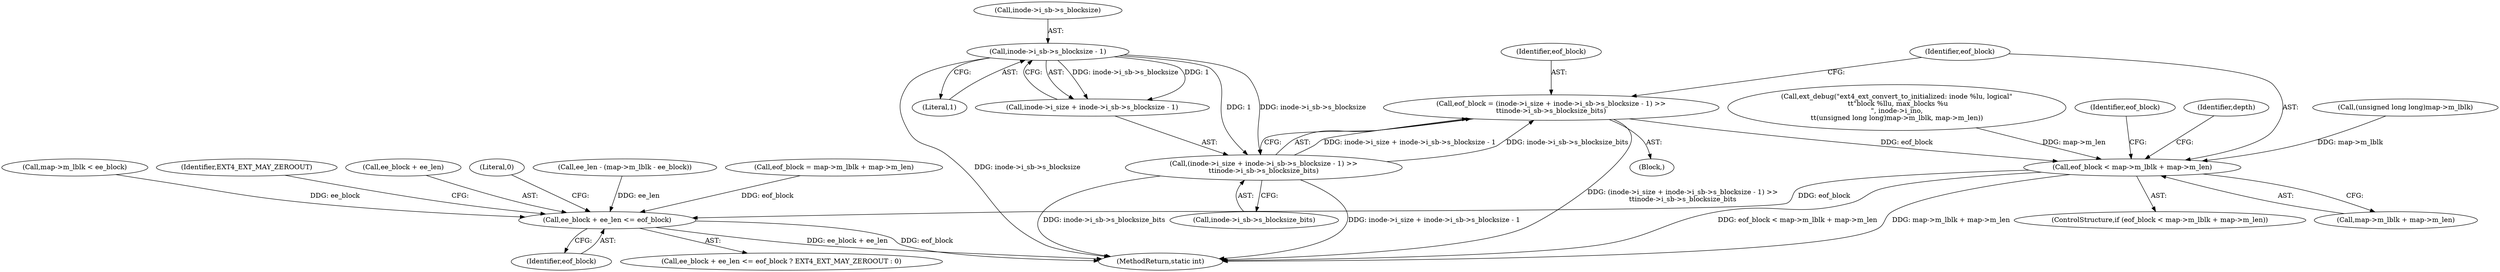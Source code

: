 digraph "0_linux_667eff35a1f56fa74ce98a0c7c29a40adc1ba4e3@integer" {
"1000140" [label="(Call,eof_block = (inode->i_size + inode->i_sb->s_blocksize - 1) >>\n\t\tinode->i_sb->s_blocksize_bits)"];
"1000142" [label="(Call,(inode->i_size + inode->i_sb->s_blocksize - 1) >>\n\t\tinode->i_sb->s_blocksize_bits)"];
"1000147" [label="(Call,inode->i_sb->s_blocksize - 1)"];
"1000160" [label="(Call,eof_block < map->m_lblk + map->m_len)"];
"1000217" [label="(Call,ee_block + ee_len <= eof_block)"];
"1000201" [label="(Call,ee_len - (map->m_lblk - ee_block))"];
"1000169" [label="(Call,eof_block = map->m_lblk + map->m_len)"];
"1000160" [label="(Call,eof_block < map->m_lblk + map->m_len)"];
"1000221" [label="(Identifier,eof_block)"];
"1000148" [label="(Call,inode->i_sb->s_blocksize)"];
"1000143" [label="(Call,inode->i_size + inode->i_sb->s_blocksize - 1)"];
"1000179" [label="(Identifier,depth)"];
"1000217" [label="(Call,ee_block + ee_len <= eof_block)"];
"1000216" [label="(Call,ee_block + ee_len <= eof_block ? EXT4_EXT_MAY_ZEROOUT : 0)"];
"1000161" [label="(Identifier,eof_block)"];
"1000132" [label="(Call,(unsigned long long)map->m_lblk)"];
"1000127" [label="(Call,ext_debug(\"ext4_ext_convert_to_initialized: inode %lu, logical\"\n \t\t\"block %llu, max_blocks %u\n\", inode->i_ino,\n\t\t(unsigned long long)map->m_lblk, map->m_len))"];
"1000142" [label="(Call,(inode->i_size + inode->i_sb->s_blocksize - 1) >>\n\t\tinode->i_sb->s_blocksize_bits)"];
"1000209" [label="(Call,map->m_lblk < ee_block)"];
"1000159" [label="(ControlStructure,if (eof_block < map->m_lblk + map->m_len))"];
"1000147" [label="(Call,inode->i_sb->s_blocksize - 1)"];
"1000110" [label="(Block,)"];
"1000170" [label="(Identifier,eof_block)"];
"1000140" [label="(Call,eof_block = (inode->i_size + inode->i_sb->s_blocksize - 1) >>\n\t\tinode->i_sb->s_blocksize_bits)"];
"1000141" [label="(Identifier,eof_block)"];
"1000222" [label="(Identifier,EXT4_EXT_MAY_ZEROOUT)"];
"1000153" [label="(Literal,1)"];
"1000218" [label="(Call,ee_block + ee_len)"];
"1000223" [label="(Literal,0)"];
"1000162" [label="(Call,map->m_lblk + map->m_len)"];
"1000154" [label="(Call,inode->i_sb->s_blocksize_bits)"];
"1000453" [label="(MethodReturn,static int)"];
"1000140" -> "1000110"  [label="AST: "];
"1000140" -> "1000142"  [label="CFG: "];
"1000141" -> "1000140"  [label="AST: "];
"1000142" -> "1000140"  [label="AST: "];
"1000161" -> "1000140"  [label="CFG: "];
"1000140" -> "1000453"  [label="DDG: (inode->i_size + inode->i_sb->s_blocksize - 1) >>\n\t\tinode->i_sb->s_blocksize_bits"];
"1000142" -> "1000140"  [label="DDG: inode->i_size + inode->i_sb->s_blocksize - 1"];
"1000142" -> "1000140"  [label="DDG: inode->i_sb->s_blocksize_bits"];
"1000140" -> "1000160"  [label="DDG: eof_block"];
"1000142" -> "1000154"  [label="CFG: "];
"1000143" -> "1000142"  [label="AST: "];
"1000154" -> "1000142"  [label="AST: "];
"1000142" -> "1000453"  [label="DDG: inode->i_sb->s_blocksize_bits"];
"1000142" -> "1000453"  [label="DDG: inode->i_size + inode->i_sb->s_blocksize - 1"];
"1000147" -> "1000142"  [label="DDG: inode->i_sb->s_blocksize"];
"1000147" -> "1000142"  [label="DDG: 1"];
"1000147" -> "1000143"  [label="AST: "];
"1000147" -> "1000153"  [label="CFG: "];
"1000148" -> "1000147"  [label="AST: "];
"1000153" -> "1000147"  [label="AST: "];
"1000143" -> "1000147"  [label="CFG: "];
"1000147" -> "1000453"  [label="DDG: inode->i_sb->s_blocksize"];
"1000147" -> "1000143"  [label="DDG: inode->i_sb->s_blocksize"];
"1000147" -> "1000143"  [label="DDG: 1"];
"1000160" -> "1000159"  [label="AST: "];
"1000160" -> "1000162"  [label="CFG: "];
"1000161" -> "1000160"  [label="AST: "];
"1000162" -> "1000160"  [label="AST: "];
"1000170" -> "1000160"  [label="CFG: "];
"1000179" -> "1000160"  [label="CFG: "];
"1000160" -> "1000453"  [label="DDG: eof_block < map->m_lblk + map->m_len"];
"1000160" -> "1000453"  [label="DDG: map->m_lblk + map->m_len"];
"1000132" -> "1000160"  [label="DDG: map->m_lblk"];
"1000127" -> "1000160"  [label="DDG: map->m_len"];
"1000160" -> "1000217"  [label="DDG: eof_block"];
"1000217" -> "1000216"  [label="AST: "];
"1000217" -> "1000221"  [label="CFG: "];
"1000218" -> "1000217"  [label="AST: "];
"1000221" -> "1000217"  [label="AST: "];
"1000222" -> "1000217"  [label="CFG: "];
"1000223" -> "1000217"  [label="CFG: "];
"1000217" -> "1000453"  [label="DDG: eof_block"];
"1000217" -> "1000453"  [label="DDG: ee_block + ee_len"];
"1000209" -> "1000217"  [label="DDG: ee_block"];
"1000201" -> "1000217"  [label="DDG: ee_len"];
"1000169" -> "1000217"  [label="DDG: eof_block"];
}
